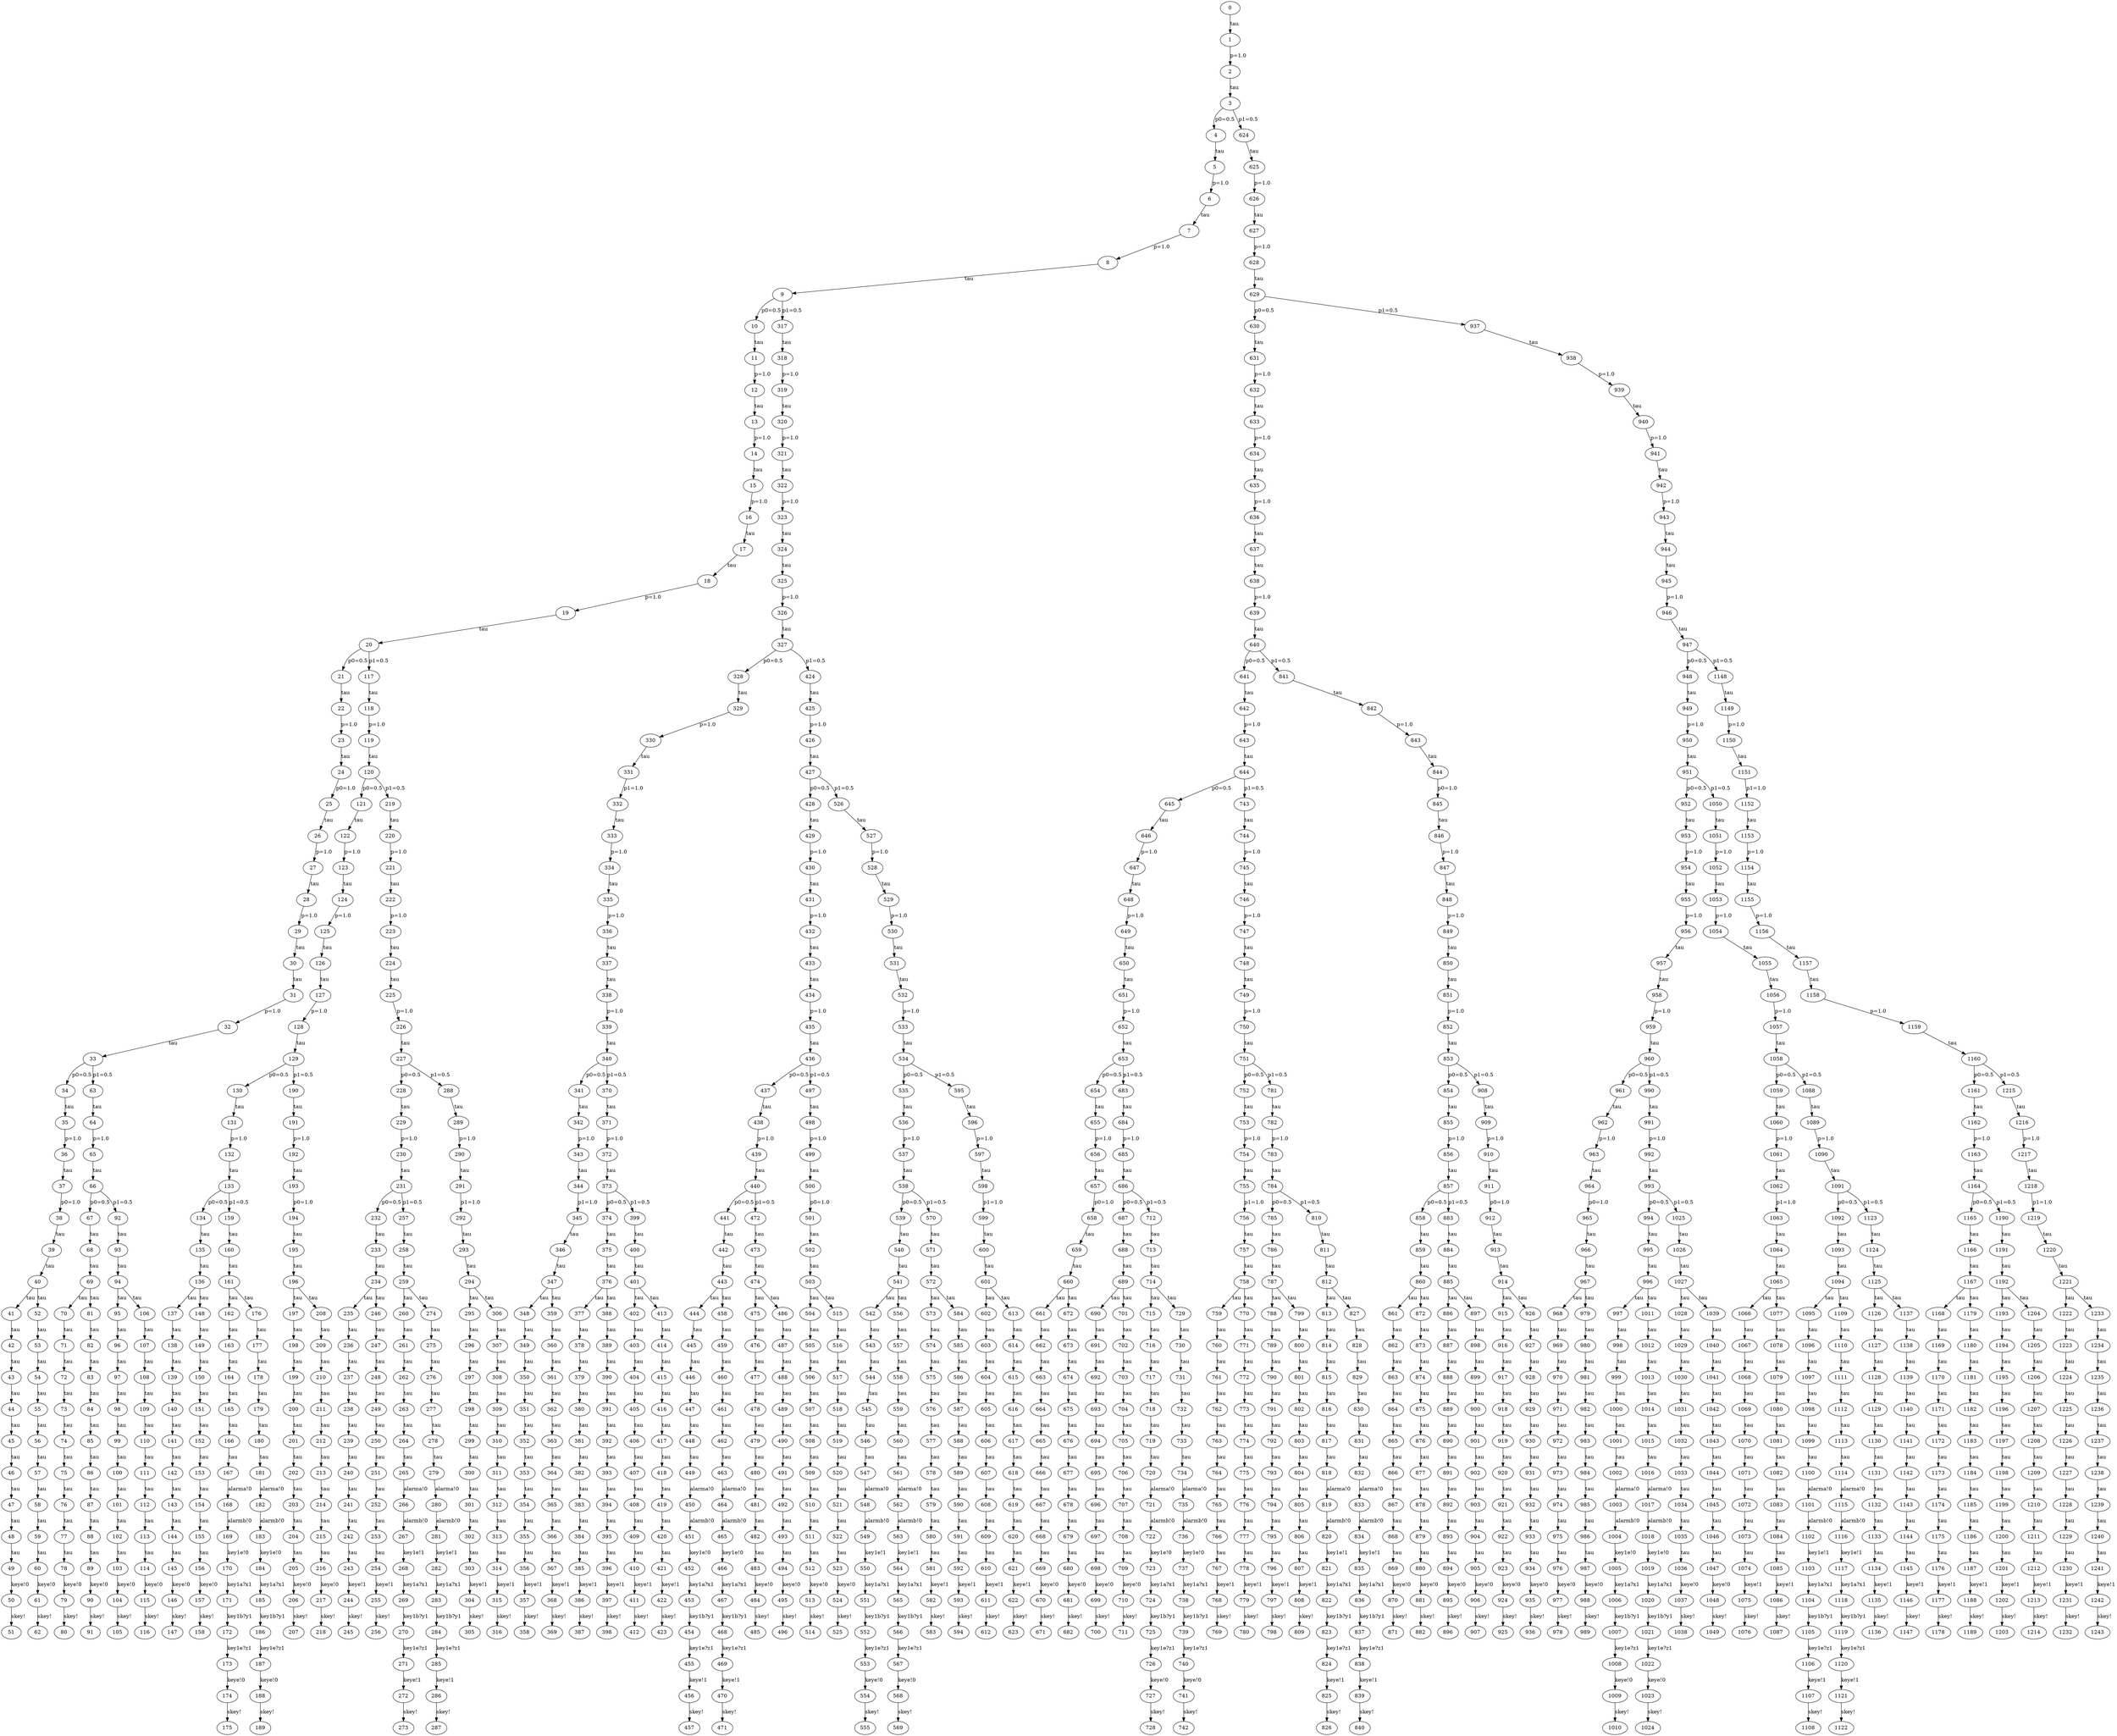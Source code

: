 // The qLTS BB84
digraph {
	0 -> 1 [label=tau]
	1 -> 2 [label="p=1.0"]
	2 -> 3 [label=tau]
	3 -> 4 [label="p0=0.5"]
	4 -> 5 [label=tau]
	5 -> 6 [label="p=1.0"]
	6 -> 7 [label=tau]
	7 -> 8 [label="p=1.0"]
	8 -> 9 [label=tau]
	9 -> 10 [label="p0=0.5"]
	10 -> 11 [label=tau]
	11 -> 12 [label="p=1.0"]
	12 -> 13 [label=tau]
	13 -> 14 [label="p=1.0"]
	14 -> 15 [label=tau]
	15 -> 16 [label="p=1.0"]
	16 -> 17 [label=tau]
	17 -> 18 [label=tau]
	18 -> 19 [label="p=1.0"]
	19 -> 20 [label=tau]
	20 -> 21 [label="p0=0.5"]
	21 -> 22 [label=tau]
	22 -> 23 [label="p=1.0"]
	23 -> 24 [label=tau]
	24 -> 25 [label="p0=1.0"]
	25 -> 26 [label=tau]
	26 -> 27 [label="p=1.0"]
	27 -> 28 [label=tau]
	28 -> 29 [label="p=1.0"]
	29 -> 30 [label=tau]
	30 -> 31 [label=tau]
	31 -> 32 [label="p=1.0"]
	32 -> 33 [label=tau]
	33 -> 34 [label="p0=0.5"]
	34 -> 35 [label=tau]
	35 -> 36 [label="p=1.0"]
	36 -> 37 [label=tau]
	37 -> 38 [label="p0=1.0"]
	38 -> 39 [label=tau]
	39 -> 40 [label=tau]
	40 -> 41 [label=tau]
	41 -> 42 [label=tau]
	42 -> 43 [label=tau]
	43 -> 44 [label=tau]
	44 -> 45 [label=tau]
	45 -> 46 [label=tau]
	46 -> 47 [label=tau]
	47 -> 48 [label=tau]
	48 -> 49 [label=tau]
	49 -> 50 [label="keye!0"]
	50 -> 51 [label="skey!"]
	40 -> 52 [label=tau]
	52 -> 53 [label=tau]
	53 -> 54 [label=tau]
	54 -> 55 [label=tau]
	55 -> 56 [label=tau]
	56 -> 57 [label=tau]
	57 -> 58 [label=tau]
	58 -> 59 [label=tau]
	59 -> 60 [label=tau]
	60 -> 61 [label="keye!0"]
	61 -> 62 [label="skey!"]
	33 -> 63 [label="p1=0.5"]
	63 -> 64 [label=tau]
	64 -> 65 [label="p=1.0"]
	65 -> 66 [label=tau]
	66 -> 67 [label="p0=0.5"]
	67 -> 68 [label=tau]
	68 -> 69 [label=tau]
	69 -> 70 [label=tau]
	70 -> 71 [label=tau]
	71 -> 72 [label=tau]
	72 -> 73 [label=tau]
	73 -> 74 [label=tau]
	74 -> 75 [label=tau]
	75 -> 76 [label=tau]
	76 -> 77 [label=tau]
	77 -> 78 [label=tau]
	78 -> 79 [label="keye!0"]
	79 -> 80 [label="skey!"]
	69 -> 81 [label=tau]
	81 -> 82 [label=tau]
	82 -> 83 [label=tau]
	83 -> 84 [label=tau]
	84 -> 85 [label=tau]
	85 -> 86 [label=tau]
	86 -> 87 [label=tau]
	87 -> 88 [label=tau]
	88 -> 89 [label=tau]
	89 -> 90 [label="keye!0"]
	90 -> 91 [label="skey!"]
	66 -> 92 [label="p1=0.5"]
	92 -> 93 [label=tau]
	93 -> 94 [label=tau]
	94 -> 95 [label=tau]
	95 -> 96 [label=tau]
	96 -> 97 [label=tau]
	97 -> 98 [label=tau]
	98 -> 99 [label=tau]
	99 -> 100 [label=tau]
	100 -> 101 [label=tau]
	101 -> 102 [label=tau]
	102 -> 103 [label=tau]
	103 -> 104 [label="keye!0"]
	104 -> 105 [label="skey!"]
	94 -> 106 [label=tau]
	106 -> 107 [label=tau]
	107 -> 108 [label=tau]
	108 -> 109 [label=tau]
	109 -> 110 [label=tau]
	110 -> 111 [label=tau]
	111 -> 112 [label=tau]
	112 -> 113 [label=tau]
	113 -> 114 [label=tau]
	114 -> 115 [label="keye!0"]
	115 -> 116 [label="skey!"]
	20 -> 117 [label="p1=0.5"]
	117 -> 118 [label=tau]
	118 -> 119 [label="p=1.0"]
	119 -> 120 [label=tau]
	120 -> 121 [label="p0=0.5"]
	121 -> 122 [label=tau]
	122 -> 123 [label="p=1.0"]
	123 -> 124 [label=tau]
	124 -> 125 [label="p=1.0"]
	125 -> 126 [label=tau]
	126 -> 127 [label=tau]
	127 -> 128 [label="p=1.0"]
	128 -> 129 [label=tau]
	129 -> 130 [label="p0=0.5"]
	130 -> 131 [label=tau]
	131 -> 132 [label="p=1.0"]
	132 -> 133 [label=tau]
	133 -> 134 [label="p0=0.5"]
	134 -> 135 [label=tau]
	135 -> 136 [label=tau]
	136 -> 137 [label=tau]
	137 -> 138 [label=tau]
	138 -> 139 [label=tau]
	139 -> 140 [label=tau]
	140 -> 141 [label=tau]
	141 -> 142 [label=tau]
	142 -> 143 [label=tau]
	143 -> 144 [label=tau]
	144 -> 145 [label=tau]
	145 -> 146 [label="keye!0"]
	146 -> 147 [label="skey!"]
	136 -> 148 [label=tau]
	148 -> 149 [label=tau]
	149 -> 150 [label=tau]
	150 -> 151 [label=tau]
	151 -> 152 [label=tau]
	152 -> 153 [label=tau]
	153 -> 154 [label=tau]
	154 -> 155 [label=tau]
	155 -> 156 [label=tau]
	156 -> 157 [label="keye!0"]
	157 -> 158 [label="skey!"]
	133 -> 159 [label="p1=0.5"]
	159 -> 160 [label=tau]
	160 -> 161 [label=tau]
	161 -> 162 [label=tau]
	162 -> 163 [label=tau]
	163 -> 164 [label=tau]
	164 -> 165 [label=tau]
	165 -> 166 [label=tau]
	166 -> 167 [label=tau]
	167 -> 168 [label="alarma!0"]
	168 -> 169 [label="alarmb!0"]
	169 -> 170 [label="key1e!0"]
	170 -> 171 [label="key1a?x1"]
	171 -> 172 [label="key1b?y1"]
	172 -> 173 [label="key1e?z1"]
	173 -> 174 [label="keye!0"]
	174 -> 175 [label="skey!"]
	161 -> 176 [label=tau]
	176 -> 177 [label=tau]
	177 -> 178 [label=tau]
	178 -> 179 [label=tau]
	179 -> 180 [label=tau]
	180 -> 181 [label=tau]
	181 -> 182 [label="alarma!0"]
	182 -> 183 [label="alarmb!0"]
	183 -> 184 [label="key1e!0"]
	184 -> 185 [label="key1a?x1"]
	185 -> 186 [label="key1b?y1"]
	186 -> 187 [label="key1e?z1"]
	187 -> 188 [label="keye!0"]
	188 -> 189 [label="skey!"]
	129 -> 190 [label="p1=0.5"]
	190 -> 191 [label=tau]
	191 -> 192 [label="p=1.0"]
	192 -> 193 [label=tau]
	193 -> 194 [label="p0=1.0"]
	194 -> 195 [label=tau]
	195 -> 196 [label=tau]
	196 -> 197 [label=tau]
	197 -> 198 [label=tau]
	198 -> 199 [label=tau]
	199 -> 200 [label=tau]
	200 -> 201 [label=tau]
	201 -> 202 [label=tau]
	202 -> 203 [label=tau]
	203 -> 204 [label=tau]
	204 -> 205 [label=tau]
	205 -> 206 [label="keye!0"]
	206 -> 207 [label="skey!"]
	196 -> 208 [label=tau]
	208 -> 209 [label=tau]
	209 -> 210 [label=tau]
	210 -> 211 [label=tau]
	211 -> 212 [label=tau]
	212 -> 213 [label=tau]
	213 -> 214 [label=tau]
	214 -> 215 [label=tau]
	215 -> 216 [label=tau]
	216 -> 217 [label="keye!0"]
	217 -> 218 [label="skey!"]
	120 -> 219 [label="p1=0.5"]
	219 -> 220 [label=tau]
	220 -> 221 [label="p=1.0"]
	221 -> 222 [label=tau]
	222 -> 223 [label="p=1.0"]
	223 -> 224 [label=tau]
	224 -> 225 [label=tau]
	225 -> 226 [label="p=1.0"]
	226 -> 227 [label=tau]
	227 -> 228 [label="p0=0.5"]
	228 -> 229 [label=tau]
	229 -> 230 [label="p=1.0"]
	230 -> 231 [label=tau]
	231 -> 232 [label="p0=0.5"]
	232 -> 233 [label=tau]
	233 -> 234 [label=tau]
	234 -> 235 [label=tau]
	235 -> 236 [label=tau]
	236 -> 237 [label=tau]
	237 -> 238 [label=tau]
	238 -> 239 [label=tau]
	239 -> 240 [label=tau]
	240 -> 241 [label=tau]
	241 -> 242 [label=tau]
	242 -> 243 [label=tau]
	243 -> 244 [label="keye!1"]
	244 -> 245 [label="skey!"]
	234 -> 246 [label=tau]
	246 -> 247 [label=tau]
	247 -> 248 [label=tau]
	248 -> 249 [label=tau]
	249 -> 250 [label=tau]
	250 -> 251 [label=tau]
	251 -> 252 [label=tau]
	252 -> 253 [label=tau]
	253 -> 254 [label=tau]
	254 -> 255 [label="keye!1"]
	255 -> 256 [label="skey!"]
	231 -> 257 [label="p1=0.5"]
	257 -> 258 [label=tau]
	258 -> 259 [label=tau]
	259 -> 260 [label=tau]
	260 -> 261 [label=tau]
	261 -> 262 [label=tau]
	262 -> 263 [label=tau]
	263 -> 264 [label=tau]
	264 -> 265 [label=tau]
	265 -> 266 [label="alarma!0"]
	266 -> 267 [label="alarmb!0"]
	267 -> 268 [label="key1e!1"]
	268 -> 269 [label="key1a?x1"]
	269 -> 270 [label="key1b?y1"]
	270 -> 271 [label="key1e?z1"]
	271 -> 272 [label="keye!1"]
	272 -> 273 [label="skey!"]
	259 -> 274 [label=tau]
	274 -> 275 [label=tau]
	275 -> 276 [label=tau]
	276 -> 277 [label=tau]
	277 -> 278 [label=tau]
	278 -> 279 [label=tau]
	279 -> 280 [label="alarma!0"]
	280 -> 281 [label="alarmb!0"]
	281 -> 282 [label="key1e!1"]
	282 -> 283 [label="key1a?x1"]
	283 -> 284 [label="key1b?y1"]
	284 -> 285 [label="key1e?z1"]
	285 -> 286 [label="keye!1"]
	286 -> 287 [label="skey!"]
	227 -> 288 [label="p1=0.5"]
	288 -> 289 [label=tau]
	289 -> 290 [label="p=1.0"]
	290 -> 291 [label=tau]
	291 -> 292 [label="p1=1.0"]
	292 -> 293 [label=tau]
	293 -> 294 [label=tau]
	294 -> 295 [label=tau]
	295 -> 296 [label=tau]
	296 -> 297 [label=tau]
	297 -> 298 [label=tau]
	298 -> 299 [label=tau]
	299 -> 300 [label=tau]
	300 -> 301 [label=tau]
	301 -> 302 [label=tau]
	302 -> 303 [label=tau]
	303 -> 304 [label="keye!1"]
	304 -> 305 [label="skey!"]
	294 -> 306 [label=tau]
	306 -> 307 [label=tau]
	307 -> 308 [label=tau]
	308 -> 309 [label=tau]
	309 -> 310 [label=tau]
	310 -> 311 [label=tau]
	311 -> 312 [label=tau]
	312 -> 313 [label=tau]
	313 -> 314 [label=tau]
	314 -> 315 [label="keye!1"]
	315 -> 316 [label="skey!"]
	9 -> 317 [label="p1=0.5"]
	317 -> 318 [label=tau]
	318 -> 319 [label="p=1.0"]
	319 -> 320 [label=tau]
	320 -> 321 [label="p=1.0"]
	321 -> 322 [label=tau]
	322 -> 323 [label="p=1.0"]
	323 -> 324 [label=tau]
	324 -> 325 [label=tau]
	325 -> 326 [label="p=1.0"]
	326 -> 327 [label=tau]
	327 -> 328 [label="p0=0.5"]
	328 -> 329 [label=tau]
	329 -> 330 [label="p=1.0"]
	330 -> 331 [label=tau]
	331 -> 332 [label="p1=1.0"]
	332 -> 333 [label=tau]
	333 -> 334 [label="p=1.0"]
	334 -> 335 [label=tau]
	335 -> 336 [label="p=1.0"]
	336 -> 337 [label=tau]
	337 -> 338 [label=tau]
	338 -> 339 [label="p=1.0"]
	339 -> 340 [label=tau]
	340 -> 341 [label="p0=0.5"]
	341 -> 342 [label=tau]
	342 -> 343 [label="p=1.0"]
	343 -> 344 [label=tau]
	344 -> 345 [label="p1=1.0"]
	345 -> 346 [label=tau]
	346 -> 347 [label=tau]
	347 -> 348 [label=tau]
	348 -> 349 [label=tau]
	349 -> 350 [label=tau]
	350 -> 351 [label=tau]
	351 -> 352 [label=tau]
	352 -> 353 [label=tau]
	353 -> 354 [label=tau]
	354 -> 355 [label=tau]
	355 -> 356 [label=tau]
	356 -> 357 [label="keye!1"]
	357 -> 358 [label="skey!"]
	347 -> 359 [label=tau]
	359 -> 360 [label=tau]
	360 -> 361 [label=tau]
	361 -> 362 [label=tau]
	362 -> 363 [label=tau]
	363 -> 364 [label=tau]
	364 -> 365 [label=tau]
	365 -> 366 [label=tau]
	366 -> 367 [label=tau]
	367 -> 368 [label="keye!1"]
	368 -> 369 [label="skey!"]
	340 -> 370 [label="p1=0.5"]
	370 -> 371 [label=tau]
	371 -> 372 [label="p=1.0"]
	372 -> 373 [label=tau]
	373 -> 374 [label="p0=0.5"]
	374 -> 375 [label=tau]
	375 -> 376 [label=tau]
	376 -> 377 [label=tau]
	377 -> 378 [label=tau]
	378 -> 379 [label=tau]
	379 -> 380 [label=tau]
	380 -> 381 [label=tau]
	381 -> 382 [label=tau]
	382 -> 383 [label=tau]
	383 -> 384 [label=tau]
	384 -> 385 [label=tau]
	385 -> 386 [label="keye!1"]
	386 -> 387 [label="skey!"]
	376 -> 388 [label=tau]
	388 -> 389 [label=tau]
	389 -> 390 [label=tau]
	390 -> 391 [label=tau]
	391 -> 392 [label=tau]
	392 -> 393 [label=tau]
	393 -> 394 [label=tau]
	394 -> 395 [label=tau]
	395 -> 396 [label=tau]
	396 -> 397 [label="keye!1"]
	397 -> 398 [label="skey!"]
	373 -> 399 [label="p1=0.5"]
	399 -> 400 [label=tau]
	400 -> 401 [label=tau]
	401 -> 402 [label=tau]
	402 -> 403 [label=tau]
	403 -> 404 [label=tau]
	404 -> 405 [label=tau]
	405 -> 406 [label=tau]
	406 -> 407 [label=tau]
	407 -> 408 [label=tau]
	408 -> 409 [label=tau]
	409 -> 410 [label=tau]
	410 -> 411 [label="keye!1"]
	411 -> 412 [label="skey!"]
	401 -> 413 [label=tau]
	413 -> 414 [label=tau]
	414 -> 415 [label=tau]
	415 -> 416 [label=tau]
	416 -> 417 [label=tau]
	417 -> 418 [label=tau]
	418 -> 419 [label=tau]
	419 -> 420 [label=tau]
	420 -> 421 [label=tau]
	421 -> 422 [label="keye!1"]
	422 -> 423 [label="skey!"]
	327 -> 424 [label="p1=0.5"]
	424 -> 425 [label=tau]
	425 -> 426 [label="p=1.0"]
	426 -> 427 [label=tau]
	427 -> 428 [label="p0=0.5"]
	428 -> 429 [label=tau]
	429 -> 430 [label="p=1.0"]
	430 -> 431 [label=tau]
	431 -> 432 [label="p=1.0"]
	432 -> 433 [label=tau]
	433 -> 434 [label=tau]
	434 -> 435 [label="p=1.0"]
	435 -> 436 [label=tau]
	436 -> 437 [label="p0=0.5"]
	437 -> 438 [label=tau]
	438 -> 439 [label="p=1.0"]
	439 -> 440 [label=tau]
	440 -> 441 [label="p0=0.5"]
	441 -> 442 [label=tau]
	442 -> 443 [label=tau]
	443 -> 444 [label=tau]
	444 -> 445 [label=tau]
	445 -> 446 [label=tau]
	446 -> 447 [label=tau]
	447 -> 448 [label=tau]
	448 -> 449 [label=tau]
	449 -> 450 [label="alarma!0"]
	450 -> 451 [label="alarmb!0"]
	451 -> 452 [label="key1e!0"]
	452 -> 453 [label="key1a?x1"]
	453 -> 454 [label="key1b?y1"]
	454 -> 455 [label="key1e?z1"]
	455 -> 456 [label="keye!1"]
	456 -> 457 [label="skey!"]
	443 -> 458 [label=tau]
	458 -> 459 [label=tau]
	459 -> 460 [label=tau]
	460 -> 461 [label=tau]
	461 -> 462 [label=tau]
	462 -> 463 [label=tau]
	463 -> 464 [label="alarma!0"]
	464 -> 465 [label="alarmb!0"]
	465 -> 466 [label="key1e!0"]
	466 -> 467 [label="key1a?x1"]
	467 -> 468 [label="key1b?y1"]
	468 -> 469 [label="key1e?z1"]
	469 -> 470 [label="keye!1"]
	470 -> 471 [label="skey!"]
	440 -> 472 [label="p1=0.5"]
	472 -> 473 [label=tau]
	473 -> 474 [label=tau]
	474 -> 475 [label=tau]
	475 -> 476 [label=tau]
	476 -> 477 [label=tau]
	477 -> 478 [label=tau]
	478 -> 479 [label=tau]
	479 -> 480 [label=tau]
	480 -> 481 [label=tau]
	481 -> 482 [label=tau]
	482 -> 483 [label=tau]
	483 -> 484 [label="keye!0"]
	484 -> 485 [label="skey!"]
	474 -> 486 [label=tau]
	486 -> 487 [label=tau]
	487 -> 488 [label=tau]
	488 -> 489 [label=tau]
	489 -> 490 [label=tau]
	490 -> 491 [label=tau]
	491 -> 492 [label=tau]
	492 -> 493 [label=tau]
	493 -> 494 [label=tau]
	494 -> 495 [label="keye!0"]
	495 -> 496 [label="skey!"]
	436 -> 497 [label="p1=0.5"]
	497 -> 498 [label=tau]
	498 -> 499 [label="p=1.0"]
	499 -> 500 [label=tau]
	500 -> 501 [label="p0=1.0"]
	501 -> 502 [label=tau]
	502 -> 503 [label=tau]
	503 -> 504 [label=tau]
	504 -> 505 [label=tau]
	505 -> 506 [label=tau]
	506 -> 507 [label=tau]
	507 -> 508 [label=tau]
	508 -> 509 [label=tau]
	509 -> 510 [label=tau]
	510 -> 511 [label=tau]
	511 -> 512 [label=tau]
	512 -> 513 [label="keye!0"]
	513 -> 514 [label="skey!"]
	503 -> 515 [label=tau]
	515 -> 516 [label=tau]
	516 -> 517 [label=tau]
	517 -> 518 [label=tau]
	518 -> 519 [label=tau]
	519 -> 520 [label=tau]
	520 -> 521 [label=tau]
	521 -> 522 [label=tau]
	522 -> 523 [label=tau]
	523 -> 524 [label="keye!0"]
	524 -> 525 [label="skey!"]
	427 -> 526 [label="p1=0.5"]
	526 -> 527 [label=tau]
	527 -> 528 [label="p=1.0"]
	528 -> 529 [label=tau]
	529 -> 530 [label="p=1.0"]
	530 -> 531 [label=tau]
	531 -> 532 [label=tau]
	532 -> 533 [label="p=1.0"]
	533 -> 534 [label=tau]
	534 -> 535 [label="p0=0.5"]
	535 -> 536 [label=tau]
	536 -> 537 [label="p=1.0"]
	537 -> 538 [label=tau]
	538 -> 539 [label="p0=0.5"]
	539 -> 540 [label=tau]
	540 -> 541 [label=tau]
	541 -> 542 [label=tau]
	542 -> 543 [label=tau]
	543 -> 544 [label=tau]
	544 -> 545 [label=tau]
	545 -> 546 [label=tau]
	546 -> 547 [label=tau]
	547 -> 548 [label="alarma!0"]
	548 -> 549 [label="alarmb!0"]
	549 -> 550 [label="key1e!1"]
	550 -> 551 [label="key1a?x1"]
	551 -> 552 [label="key1b?y1"]
	552 -> 553 [label="key1e?z1"]
	553 -> 554 [label="keye!0"]
	554 -> 555 [label="skey!"]
	541 -> 556 [label=tau]
	556 -> 557 [label=tau]
	557 -> 558 [label=tau]
	558 -> 559 [label=tau]
	559 -> 560 [label=tau]
	560 -> 561 [label=tau]
	561 -> 562 [label="alarma!0"]
	562 -> 563 [label="alarmb!0"]
	563 -> 564 [label="key1e!1"]
	564 -> 565 [label="key1a?x1"]
	565 -> 566 [label="key1b?y1"]
	566 -> 567 [label="key1e?z1"]
	567 -> 568 [label="keye!0"]
	568 -> 569 [label="skey!"]
	538 -> 570 [label="p1=0.5"]
	570 -> 571 [label=tau]
	571 -> 572 [label=tau]
	572 -> 573 [label=tau]
	573 -> 574 [label=tau]
	574 -> 575 [label=tau]
	575 -> 576 [label=tau]
	576 -> 577 [label=tau]
	577 -> 578 [label=tau]
	578 -> 579 [label=tau]
	579 -> 580 [label=tau]
	580 -> 581 [label=tau]
	581 -> 582 [label="keye!1"]
	582 -> 583 [label="skey!"]
	572 -> 584 [label=tau]
	584 -> 585 [label=tau]
	585 -> 586 [label=tau]
	586 -> 587 [label=tau]
	587 -> 588 [label=tau]
	588 -> 589 [label=tau]
	589 -> 590 [label=tau]
	590 -> 591 [label=tau]
	591 -> 592 [label=tau]
	592 -> 593 [label="keye!1"]
	593 -> 594 [label="skey!"]
	534 -> 595 [label="p1=0.5"]
	595 -> 596 [label=tau]
	596 -> 597 [label="p=1.0"]
	597 -> 598 [label=tau]
	598 -> 599 [label="p1=1.0"]
	599 -> 600 [label=tau]
	600 -> 601 [label=tau]
	601 -> 602 [label=tau]
	602 -> 603 [label=tau]
	603 -> 604 [label=tau]
	604 -> 605 [label=tau]
	605 -> 606 [label=tau]
	606 -> 607 [label=tau]
	607 -> 608 [label=tau]
	608 -> 609 [label=tau]
	609 -> 610 [label=tau]
	610 -> 611 [label="keye!1"]
	611 -> 612 [label="skey!"]
	601 -> 613 [label=tau]
	613 -> 614 [label=tau]
	614 -> 615 [label=tau]
	615 -> 616 [label=tau]
	616 -> 617 [label=tau]
	617 -> 618 [label=tau]
	618 -> 619 [label=tau]
	619 -> 620 [label=tau]
	620 -> 621 [label=tau]
	621 -> 622 [label="keye!1"]
	622 -> 623 [label="skey!"]
	3 -> 624 [label="p1=0.5"]
	624 -> 625 [label=tau]
	625 -> 626 [label="p=1.0"]
	626 -> 627 [label=tau]
	627 -> 628 [label="p=1.0"]
	628 -> 629 [label=tau]
	629 -> 630 [label="p0=0.5"]
	630 -> 631 [label=tau]
	631 -> 632 [label="p=1.0"]
	632 -> 633 [label=tau]
	633 -> 634 [label="p=1.0"]
	634 -> 635 [label=tau]
	635 -> 636 [label="p=1.0"]
	636 -> 637 [label=tau]
	637 -> 638 [label=tau]
	638 -> 639 [label="p=1.0"]
	639 -> 640 [label=tau]
	640 -> 641 [label="p0=0.5"]
	641 -> 642 [label=tau]
	642 -> 643 [label="p=1.0"]
	643 -> 644 [label=tau]
	644 -> 645 [label="p0=0.5"]
	645 -> 646 [label=tau]
	646 -> 647 [label="p=1.0"]
	647 -> 648 [label=tau]
	648 -> 649 [label="p=1.0"]
	649 -> 650 [label=tau]
	650 -> 651 [label=tau]
	651 -> 652 [label="p=1.0"]
	652 -> 653 [label=tau]
	653 -> 654 [label="p0=0.5"]
	654 -> 655 [label=tau]
	655 -> 656 [label="p=1.0"]
	656 -> 657 [label=tau]
	657 -> 658 [label="p0=1.0"]
	658 -> 659 [label=tau]
	659 -> 660 [label=tau]
	660 -> 661 [label=tau]
	661 -> 662 [label=tau]
	662 -> 663 [label=tau]
	663 -> 664 [label=tau]
	664 -> 665 [label=tau]
	665 -> 666 [label=tau]
	666 -> 667 [label=tau]
	667 -> 668 [label=tau]
	668 -> 669 [label=tau]
	669 -> 670 [label="keye!0"]
	670 -> 671 [label="skey!"]
	660 -> 672 [label=tau]
	672 -> 673 [label=tau]
	673 -> 674 [label=tau]
	674 -> 675 [label=tau]
	675 -> 676 [label=tau]
	676 -> 677 [label=tau]
	677 -> 678 [label=tau]
	678 -> 679 [label=tau]
	679 -> 680 [label=tau]
	680 -> 681 [label="keye!0"]
	681 -> 682 [label="skey!"]
	653 -> 683 [label="p1=0.5"]
	683 -> 684 [label=tau]
	684 -> 685 [label="p=1.0"]
	685 -> 686 [label=tau]
	686 -> 687 [label="p0=0.5"]
	687 -> 688 [label=tau]
	688 -> 689 [label=tau]
	689 -> 690 [label=tau]
	690 -> 691 [label=tau]
	691 -> 692 [label=tau]
	692 -> 693 [label=tau]
	693 -> 694 [label=tau]
	694 -> 695 [label=tau]
	695 -> 696 [label=tau]
	696 -> 697 [label=tau]
	697 -> 698 [label=tau]
	698 -> 699 [label="keye!0"]
	699 -> 700 [label="skey!"]
	689 -> 701 [label=tau]
	701 -> 702 [label=tau]
	702 -> 703 [label=tau]
	703 -> 704 [label=tau]
	704 -> 705 [label=tau]
	705 -> 706 [label=tau]
	706 -> 707 [label=tau]
	707 -> 708 [label=tau]
	708 -> 709 [label=tau]
	709 -> 710 [label="keye!0"]
	710 -> 711 [label="skey!"]
	686 -> 712 [label="p1=0.5"]
	712 -> 713 [label=tau]
	713 -> 714 [label=tau]
	714 -> 715 [label=tau]
	715 -> 716 [label=tau]
	716 -> 717 [label=tau]
	717 -> 718 [label=tau]
	718 -> 719 [label=tau]
	719 -> 720 [label=tau]
	720 -> 721 [label="alarma!0"]
	721 -> 722 [label="alarmb!0"]
	722 -> 723 [label="key1e!0"]
	723 -> 724 [label="key1a?x1"]
	724 -> 725 [label="key1b?y1"]
	725 -> 726 [label="key1e?z1"]
	726 -> 727 [label="keye!0"]
	727 -> 728 [label="skey!"]
	714 -> 729 [label=tau]
	729 -> 730 [label=tau]
	730 -> 731 [label=tau]
	731 -> 732 [label=tau]
	732 -> 733 [label=tau]
	733 -> 734 [label=tau]
	734 -> 735 [label="alarma!0"]
	735 -> 736 [label="alarmb!0"]
	736 -> 737 [label="key1e!0"]
	737 -> 738 [label="key1a?x1"]
	738 -> 739 [label="key1b?y1"]
	739 -> 740 [label="key1e?z1"]
	740 -> 741 [label="keye!0"]
	741 -> 742 [label="skey!"]
	644 -> 743 [label="p1=0.5"]
	743 -> 744 [label=tau]
	744 -> 745 [label="p=1.0"]
	745 -> 746 [label=tau]
	746 -> 747 [label="p=1.0"]
	747 -> 748 [label=tau]
	748 -> 749 [label=tau]
	749 -> 750 [label="p=1.0"]
	750 -> 751 [label=tau]
	751 -> 752 [label="p0=0.5"]
	752 -> 753 [label=tau]
	753 -> 754 [label="p=1.0"]
	754 -> 755 [label=tau]
	755 -> 756 [label="p1=1.0"]
	756 -> 757 [label=tau]
	757 -> 758 [label=tau]
	758 -> 759 [label=tau]
	759 -> 760 [label=tau]
	760 -> 761 [label=tau]
	761 -> 762 [label=tau]
	762 -> 763 [label=tau]
	763 -> 764 [label=tau]
	764 -> 765 [label=tau]
	765 -> 766 [label=tau]
	766 -> 767 [label=tau]
	767 -> 768 [label="keye!1"]
	768 -> 769 [label="skey!"]
	758 -> 770 [label=tau]
	770 -> 771 [label=tau]
	771 -> 772 [label=tau]
	772 -> 773 [label=tau]
	773 -> 774 [label=tau]
	774 -> 775 [label=tau]
	775 -> 776 [label=tau]
	776 -> 777 [label=tau]
	777 -> 778 [label=tau]
	778 -> 779 [label="keye!1"]
	779 -> 780 [label="skey!"]
	751 -> 781 [label="p1=0.5"]
	781 -> 782 [label=tau]
	782 -> 783 [label="p=1.0"]
	783 -> 784 [label=tau]
	784 -> 785 [label="p0=0.5"]
	785 -> 786 [label=tau]
	786 -> 787 [label=tau]
	787 -> 788 [label=tau]
	788 -> 789 [label=tau]
	789 -> 790 [label=tau]
	790 -> 791 [label=tau]
	791 -> 792 [label=tau]
	792 -> 793 [label=tau]
	793 -> 794 [label=tau]
	794 -> 795 [label=tau]
	795 -> 796 [label=tau]
	796 -> 797 [label="keye!1"]
	797 -> 798 [label="skey!"]
	787 -> 799 [label=tau]
	799 -> 800 [label=tau]
	800 -> 801 [label=tau]
	801 -> 802 [label=tau]
	802 -> 803 [label=tau]
	803 -> 804 [label=tau]
	804 -> 805 [label=tau]
	805 -> 806 [label=tau]
	806 -> 807 [label=tau]
	807 -> 808 [label="keye!1"]
	808 -> 809 [label="skey!"]
	784 -> 810 [label="p1=0.5"]
	810 -> 811 [label=tau]
	811 -> 812 [label=tau]
	812 -> 813 [label=tau]
	813 -> 814 [label=tau]
	814 -> 815 [label=tau]
	815 -> 816 [label=tau]
	816 -> 817 [label=tau]
	817 -> 818 [label=tau]
	818 -> 819 [label="alarma!0"]
	819 -> 820 [label="alarmb!0"]
	820 -> 821 [label="key1e!1"]
	821 -> 822 [label="key1a?x1"]
	822 -> 823 [label="key1b?y1"]
	823 -> 824 [label="key1e?z1"]
	824 -> 825 [label="keye!1"]
	825 -> 826 [label="skey!"]
	812 -> 827 [label=tau]
	827 -> 828 [label=tau]
	828 -> 829 [label=tau]
	829 -> 830 [label=tau]
	830 -> 831 [label=tau]
	831 -> 832 [label=tau]
	832 -> 833 [label="alarma!0"]
	833 -> 834 [label="alarmb!0"]
	834 -> 835 [label="key1e!1"]
	835 -> 836 [label="key1a?x1"]
	836 -> 837 [label="key1b?y1"]
	837 -> 838 [label="key1e?z1"]
	838 -> 839 [label="keye!1"]
	839 -> 840 [label="skey!"]
	640 -> 841 [label="p1=0.5"]
	841 -> 842 [label=tau]
	842 -> 843 [label="p=1.0"]
	843 -> 844 [label=tau]
	844 -> 845 [label="p0=1.0"]
	845 -> 846 [label=tau]
	846 -> 847 [label="p=1.0"]
	847 -> 848 [label=tau]
	848 -> 849 [label="p=1.0"]
	849 -> 850 [label=tau]
	850 -> 851 [label=tau]
	851 -> 852 [label="p=1.0"]
	852 -> 853 [label=tau]
	853 -> 854 [label="p0=0.5"]
	854 -> 855 [label=tau]
	855 -> 856 [label="p=1.0"]
	856 -> 857 [label=tau]
	857 -> 858 [label="p0=0.5"]
	858 -> 859 [label=tau]
	859 -> 860 [label=tau]
	860 -> 861 [label=tau]
	861 -> 862 [label=tau]
	862 -> 863 [label=tau]
	863 -> 864 [label=tau]
	864 -> 865 [label=tau]
	865 -> 866 [label=tau]
	866 -> 867 [label=tau]
	867 -> 868 [label=tau]
	868 -> 869 [label=tau]
	869 -> 870 [label="keye!0"]
	870 -> 871 [label="skey!"]
	860 -> 872 [label=tau]
	872 -> 873 [label=tau]
	873 -> 874 [label=tau]
	874 -> 875 [label=tau]
	875 -> 876 [label=tau]
	876 -> 877 [label=tau]
	877 -> 878 [label=tau]
	878 -> 879 [label=tau]
	879 -> 880 [label=tau]
	880 -> 881 [label="keye!0"]
	881 -> 882 [label="skey!"]
	857 -> 883 [label="p1=0.5"]
	883 -> 884 [label=tau]
	884 -> 885 [label=tau]
	885 -> 886 [label=tau]
	886 -> 887 [label=tau]
	887 -> 888 [label=tau]
	888 -> 889 [label=tau]
	889 -> 890 [label=tau]
	890 -> 891 [label=tau]
	891 -> 892 [label=tau]
	892 -> 893 [label=tau]
	893 -> 894 [label=tau]
	894 -> 895 [label="keye!0"]
	895 -> 896 [label="skey!"]
	885 -> 897 [label=tau]
	897 -> 898 [label=tau]
	898 -> 899 [label=tau]
	899 -> 900 [label=tau]
	900 -> 901 [label=tau]
	901 -> 902 [label=tau]
	902 -> 903 [label=tau]
	903 -> 904 [label=tau]
	904 -> 905 [label=tau]
	905 -> 906 [label="keye!0"]
	906 -> 907 [label="skey!"]
	853 -> 908 [label="p1=0.5"]
	908 -> 909 [label=tau]
	909 -> 910 [label="p=1.0"]
	910 -> 911 [label=tau]
	911 -> 912 [label="p0=1.0"]
	912 -> 913 [label=tau]
	913 -> 914 [label=tau]
	914 -> 915 [label=tau]
	915 -> 916 [label=tau]
	916 -> 917 [label=tau]
	917 -> 918 [label=tau]
	918 -> 919 [label=tau]
	919 -> 920 [label=tau]
	920 -> 921 [label=tau]
	921 -> 922 [label=tau]
	922 -> 923 [label=tau]
	923 -> 924 [label="keye!0"]
	924 -> 925 [label="skey!"]
	914 -> 926 [label=tau]
	926 -> 927 [label=tau]
	927 -> 928 [label=tau]
	928 -> 929 [label=tau]
	929 -> 930 [label=tau]
	930 -> 931 [label=tau]
	931 -> 932 [label=tau]
	932 -> 933 [label=tau]
	933 -> 934 [label=tau]
	934 -> 935 [label="keye!0"]
	935 -> 936 [label="skey!"]
	629 -> 937 [label="p1=0.5"]
	937 -> 938 [label=tau]
	938 -> 939 [label="p=1.0"]
	939 -> 940 [label=tau]
	940 -> 941 [label="p=1.0"]
	941 -> 942 [label=tau]
	942 -> 943 [label="p=1.0"]
	943 -> 944 [label=tau]
	944 -> 945 [label=tau]
	945 -> 946 [label="p=1.0"]
	946 -> 947 [label=tau]
	947 -> 948 [label="p0=0.5"]
	948 -> 949 [label=tau]
	949 -> 950 [label="p=1.0"]
	950 -> 951 [label=tau]
	951 -> 952 [label="p0=0.5"]
	952 -> 953 [label=tau]
	953 -> 954 [label="p=1.0"]
	954 -> 955 [label=tau]
	955 -> 956 [label="p=1.0"]
	956 -> 957 [label=tau]
	957 -> 958 [label=tau]
	958 -> 959 [label="p=1.0"]
	959 -> 960 [label=tau]
	960 -> 961 [label="p0=0.5"]
	961 -> 962 [label=tau]
	962 -> 963 [label="p=1.0"]
	963 -> 964 [label=tau]
	964 -> 965 [label="p0=1.0"]
	965 -> 966 [label=tau]
	966 -> 967 [label=tau]
	967 -> 968 [label=tau]
	968 -> 969 [label=tau]
	969 -> 970 [label=tau]
	970 -> 971 [label=tau]
	971 -> 972 [label=tau]
	972 -> 973 [label=tau]
	973 -> 974 [label=tau]
	974 -> 975 [label=tau]
	975 -> 976 [label=tau]
	976 -> 977 [label="keye!0"]
	977 -> 978 [label="skey!"]
	967 -> 979 [label=tau]
	979 -> 980 [label=tau]
	980 -> 981 [label=tau]
	981 -> 982 [label=tau]
	982 -> 983 [label=tau]
	983 -> 984 [label=tau]
	984 -> 985 [label=tau]
	985 -> 986 [label=tau]
	986 -> 987 [label=tau]
	987 -> 988 [label="keye!0"]
	988 -> 989 [label="skey!"]
	960 -> 990 [label="p1=0.5"]
	990 -> 991 [label=tau]
	991 -> 992 [label="p=1.0"]
	992 -> 993 [label=tau]
	993 -> 994 [label="p0=0.5"]
	994 -> 995 [label=tau]
	995 -> 996 [label=tau]
	996 -> 997 [label=tau]
	997 -> 998 [label=tau]
	998 -> 999 [label=tau]
	999 -> 1000 [label=tau]
	1000 -> 1001 [label=tau]
	1001 -> 1002 [label=tau]
	1002 -> 1003 [label="alarma!0"]
	1003 -> 1004 [label="alarmb!0"]
	1004 -> 1005 [label="key1e!0"]
	1005 -> 1006 [label="key1a?x1"]
	1006 -> 1007 [label="key1b?y1"]
	1007 -> 1008 [label="key1e?z1"]
	1008 -> 1009 [label="keye!0"]
	1009 -> 1010 [label="skey!"]
	996 -> 1011 [label=tau]
	1011 -> 1012 [label=tau]
	1012 -> 1013 [label=tau]
	1013 -> 1014 [label=tau]
	1014 -> 1015 [label=tau]
	1015 -> 1016 [label=tau]
	1016 -> 1017 [label="alarma!0"]
	1017 -> 1018 [label="alarmb!0"]
	1018 -> 1019 [label="key1e!0"]
	1019 -> 1020 [label="key1a?x1"]
	1020 -> 1021 [label="key1b?y1"]
	1021 -> 1022 [label="key1e?z1"]
	1022 -> 1023 [label="keye!0"]
	1023 -> 1024 [label="skey!"]
	993 -> 1025 [label="p1=0.5"]
	1025 -> 1026 [label=tau]
	1026 -> 1027 [label=tau]
	1027 -> 1028 [label=tau]
	1028 -> 1029 [label=tau]
	1029 -> 1030 [label=tau]
	1030 -> 1031 [label=tau]
	1031 -> 1032 [label=tau]
	1032 -> 1033 [label=tau]
	1033 -> 1034 [label=tau]
	1034 -> 1035 [label=tau]
	1035 -> 1036 [label=tau]
	1036 -> 1037 [label="keye!0"]
	1037 -> 1038 [label="skey!"]
	1027 -> 1039 [label=tau]
	1039 -> 1040 [label=tau]
	1040 -> 1041 [label=tau]
	1041 -> 1042 [label=tau]
	1042 -> 1043 [label=tau]
	1043 -> 1044 [label=tau]
	1044 -> 1045 [label=tau]
	1045 -> 1046 [label=tau]
	1046 -> 1047 [label=tau]
	1047 -> 1048 [label="keye!0"]
	1048 -> 1049 [label="skey!"]
	951 -> 1050 [label="p1=0.5"]
	1050 -> 1051 [label=tau]
	1051 -> 1052 [label="p=1.0"]
	1052 -> 1053 [label=tau]
	1053 -> 1054 [label="p=1.0"]
	1054 -> 1055 [label=tau]
	1055 -> 1056 [label=tau]
	1056 -> 1057 [label="p=1.0"]
	1057 -> 1058 [label=tau]
	1058 -> 1059 [label="p0=0.5"]
	1059 -> 1060 [label=tau]
	1060 -> 1061 [label="p=1.0"]
	1061 -> 1062 [label=tau]
	1062 -> 1063 [label="p1=1.0"]
	1063 -> 1064 [label=tau]
	1064 -> 1065 [label=tau]
	1065 -> 1066 [label=tau]
	1066 -> 1067 [label=tau]
	1067 -> 1068 [label=tau]
	1068 -> 1069 [label=tau]
	1069 -> 1070 [label=tau]
	1070 -> 1071 [label=tau]
	1071 -> 1072 [label=tau]
	1072 -> 1073 [label=tau]
	1073 -> 1074 [label=tau]
	1074 -> 1075 [label="keye!1"]
	1075 -> 1076 [label="skey!"]
	1065 -> 1077 [label=tau]
	1077 -> 1078 [label=tau]
	1078 -> 1079 [label=tau]
	1079 -> 1080 [label=tau]
	1080 -> 1081 [label=tau]
	1081 -> 1082 [label=tau]
	1082 -> 1083 [label=tau]
	1083 -> 1084 [label=tau]
	1084 -> 1085 [label=tau]
	1085 -> 1086 [label="keye!1"]
	1086 -> 1087 [label="skey!"]
	1058 -> 1088 [label="p1=0.5"]
	1088 -> 1089 [label=tau]
	1089 -> 1090 [label="p=1.0"]
	1090 -> 1091 [label=tau]
	1091 -> 1092 [label="p0=0.5"]
	1092 -> 1093 [label=tau]
	1093 -> 1094 [label=tau]
	1094 -> 1095 [label=tau]
	1095 -> 1096 [label=tau]
	1096 -> 1097 [label=tau]
	1097 -> 1098 [label=tau]
	1098 -> 1099 [label=tau]
	1099 -> 1100 [label=tau]
	1100 -> 1101 [label="alarma!0"]
	1101 -> 1102 [label="alarmb!0"]
	1102 -> 1103 [label="key1e!1"]
	1103 -> 1104 [label="key1a?x1"]
	1104 -> 1105 [label="key1b?y1"]
	1105 -> 1106 [label="key1e?z1"]
	1106 -> 1107 [label="keye!1"]
	1107 -> 1108 [label="skey!"]
	1094 -> 1109 [label=tau]
	1109 -> 1110 [label=tau]
	1110 -> 1111 [label=tau]
	1111 -> 1112 [label=tau]
	1112 -> 1113 [label=tau]
	1113 -> 1114 [label=tau]
	1114 -> 1115 [label="alarma!0"]
	1115 -> 1116 [label="alarmb!0"]
	1116 -> 1117 [label="key1e!1"]
	1117 -> 1118 [label="key1a?x1"]
	1118 -> 1119 [label="key1b?y1"]
	1119 -> 1120 [label="key1e?z1"]
	1120 -> 1121 [label="keye!1"]
	1121 -> 1122 [label="skey!"]
	1091 -> 1123 [label="p1=0.5"]
	1123 -> 1124 [label=tau]
	1124 -> 1125 [label=tau]
	1125 -> 1126 [label=tau]
	1126 -> 1127 [label=tau]
	1127 -> 1128 [label=tau]
	1128 -> 1129 [label=tau]
	1129 -> 1130 [label=tau]
	1130 -> 1131 [label=tau]
	1131 -> 1132 [label=tau]
	1132 -> 1133 [label=tau]
	1133 -> 1134 [label=tau]
	1134 -> 1135 [label="keye!1"]
	1135 -> 1136 [label="skey!"]
	1125 -> 1137 [label=tau]
	1137 -> 1138 [label=tau]
	1138 -> 1139 [label=tau]
	1139 -> 1140 [label=tau]
	1140 -> 1141 [label=tau]
	1141 -> 1142 [label=tau]
	1142 -> 1143 [label=tau]
	1143 -> 1144 [label=tau]
	1144 -> 1145 [label=tau]
	1145 -> 1146 [label="keye!1"]
	1146 -> 1147 [label="skey!"]
	947 -> 1148 [label="p1=0.5"]
	1148 -> 1149 [label=tau]
	1149 -> 1150 [label="p=1.0"]
	1150 -> 1151 [label=tau]
	1151 -> 1152 [label="p1=1.0"]
	1152 -> 1153 [label=tau]
	1153 -> 1154 [label="p=1.0"]
	1154 -> 1155 [label=tau]
	1155 -> 1156 [label="p=1.0"]
	1156 -> 1157 [label=tau]
	1157 -> 1158 [label=tau]
	1158 -> 1159 [label="p=1.0"]
	1159 -> 1160 [label=tau]
	1160 -> 1161 [label="p0=0.5"]
	1161 -> 1162 [label=tau]
	1162 -> 1163 [label="p=1.0"]
	1163 -> 1164 [label=tau]
	1164 -> 1165 [label="p0=0.5"]
	1165 -> 1166 [label=tau]
	1166 -> 1167 [label=tau]
	1167 -> 1168 [label=tau]
	1168 -> 1169 [label=tau]
	1169 -> 1170 [label=tau]
	1170 -> 1171 [label=tau]
	1171 -> 1172 [label=tau]
	1172 -> 1173 [label=tau]
	1173 -> 1174 [label=tau]
	1174 -> 1175 [label=tau]
	1175 -> 1176 [label=tau]
	1176 -> 1177 [label="keye!1"]
	1177 -> 1178 [label="skey!"]
	1167 -> 1179 [label=tau]
	1179 -> 1180 [label=tau]
	1180 -> 1181 [label=tau]
	1181 -> 1182 [label=tau]
	1182 -> 1183 [label=tau]
	1183 -> 1184 [label=tau]
	1184 -> 1185 [label=tau]
	1185 -> 1186 [label=tau]
	1186 -> 1187 [label=tau]
	1187 -> 1188 [label="keye!1"]
	1188 -> 1189 [label="skey!"]
	1164 -> 1190 [label="p1=0.5"]
	1190 -> 1191 [label=tau]
	1191 -> 1192 [label=tau]
	1192 -> 1193 [label=tau]
	1193 -> 1194 [label=tau]
	1194 -> 1195 [label=tau]
	1195 -> 1196 [label=tau]
	1196 -> 1197 [label=tau]
	1197 -> 1198 [label=tau]
	1198 -> 1199 [label=tau]
	1199 -> 1200 [label=tau]
	1200 -> 1201 [label=tau]
	1201 -> 1202 [label="keye!1"]
	1202 -> 1203 [label="skey!"]
	1192 -> 1204 [label=tau]
	1204 -> 1205 [label=tau]
	1205 -> 1206 [label=tau]
	1206 -> 1207 [label=tau]
	1207 -> 1208 [label=tau]
	1208 -> 1209 [label=tau]
	1209 -> 1210 [label=tau]
	1210 -> 1211 [label=tau]
	1211 -> 1212 [label=tau]
	1212 -> 1213 [label="keye!1"]
	1213 -> 1214 [label="skey!"]
	1160 -> 1215 [label="p1=0.5"]
	1215 -> 1216 [label=tau]
	1216 -> 1217 [label="p=1.0"]
	1217 -> 1218 [label=tau]
	1218 -> 1219 [label="p1=1.0"]
	1219 -> 1220 [label=tau]
	1220 -> 1221 [label=tau]
	1221 -> 1222 [label=tau]
	1222 -> 1223 [label=tau]
	1223 -> 1224 [label=tau]
	1224 -> 1225 [label=tau]
	1225 -> 1226 [label=tau]
	1226 -> 1227 [label=tau]
	1227 -> 1228 [label=tau]
	1228 -> 1229 [label=tau]
	1229 -> 1230 [label=tau]
	1230 -> 1231 [label="keye!1"]
	1231 -> 1232 [label="skey!"]
	1221 -> 1233 [label=tau]
	1233 -> 1234 [label=tau]
	1234 -> 1235 [label=tau]
	1235 -> 1236 [label=tau]
	1236 -> 1237 [label=tau]
	1237 -> 1238 [label=tau]
	1238 -> 1239 [label=tau]
	1239 -> 1240 [label=tau]
	1240 -> 1241 [label=tau]
	1241 -> 1242 [label="keye!1"]
	1242 -> 1243 [label="skey!"]
}
